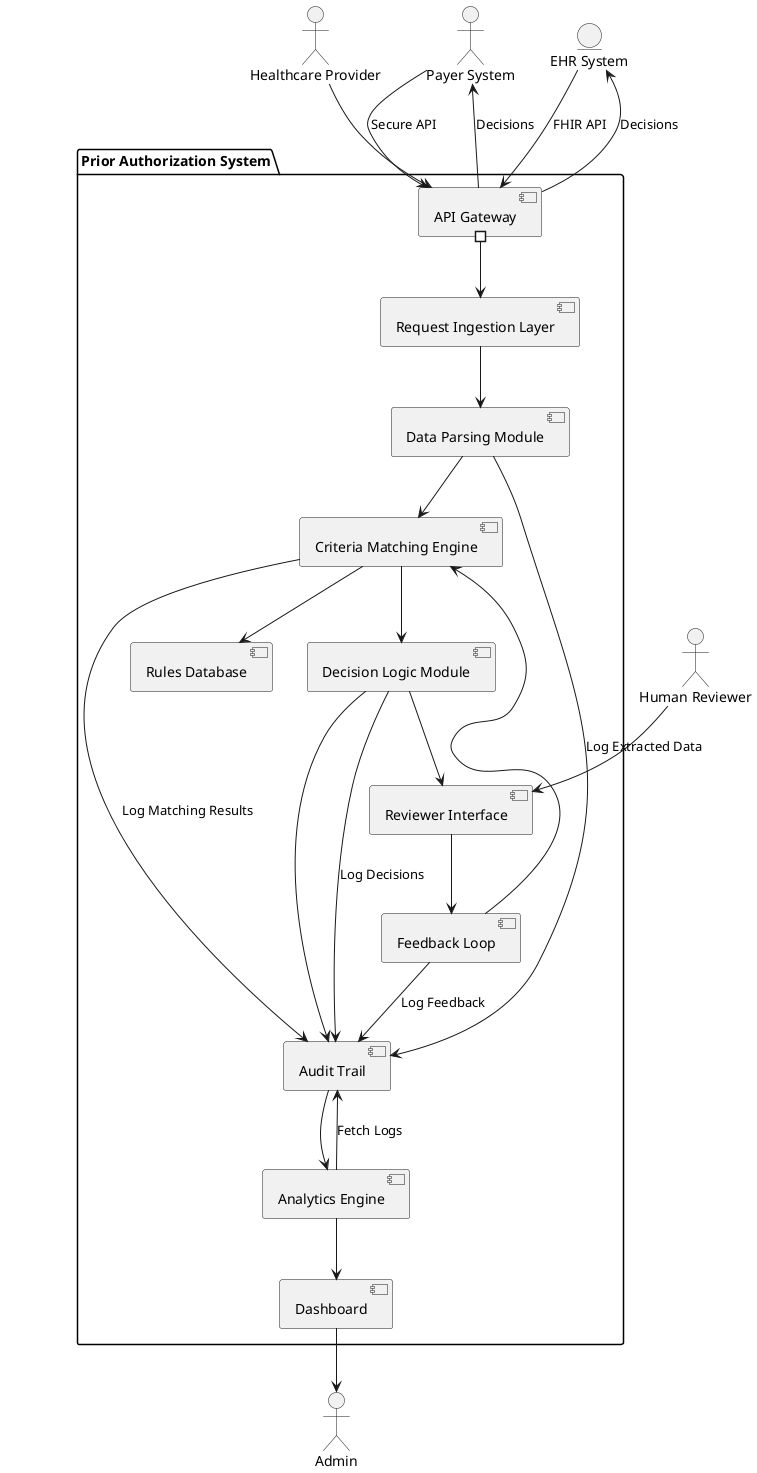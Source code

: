 @startuml
skinparam monochrome true

' External Systems
actor "Healthcare Provider" as Provider
actor "Payer System" as Payer
entity "EHR System" as EHR

' System Components
package "Prior Authorization System" {
  [API Gateway] #--> [Request Ingestion Layer]
  [Request Ingestion Layer] --> [Data Parsing Module]
  [Data Parsing Module] --> [Criteria Matching Engine]
  [Criteria Matching Engine] --> [Decision Logic Module]
  [Decision Logic Module] --> [Reviewer Interface]
  [Reviewer Interface] --> [Feedback Loop]
  [Feedback Loop] --> [Criteria Matching Engine]

  [Criteria Matching Engine] --> [Rules Database]
  [Decision Logic Module] --> [Audit Trail]
  [Analytics Engine] --> [Dashboard]
  [Audit Trail] --> [Analytics Engine]
}

' External Integrations
Provider --> [API Gateway]
EHR --> [API Gateway] : FHIR API
Payer --> [API Gateway] : Secure API
[API Gateway] --> Payer : Decisions
[API Gateway] --> EHR : Decisions

' Human-in-the-Loop
actor "Human Reviewer" as Reviewer
Reviewer --> [Reviewer Interface]

' Data Flow
[Data Parsing Module] --> [Audit Trail] : Log Extracted Data
[Criteria Matching Engine] --> [Audit Trail] : Log Matching Results
[Decision Logic Module] --> [Audit Trail] : Log Decisions
[Feedback Loop] --> [Audit Trail] : Log Feedback

' Analytics Flow
[Analytics Engine] --> [Audit Trail] : Fetch Logs
[Dashboard] --> Admin

@enduml